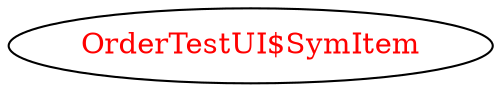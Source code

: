 digraph dependencyGraph {
 concentrate=true;
 ranksep="2.0";
 rankdir="LR"; 
 splines="ortho";
"OrderTestUI$SymItem" [fontcolor="red"];
}
